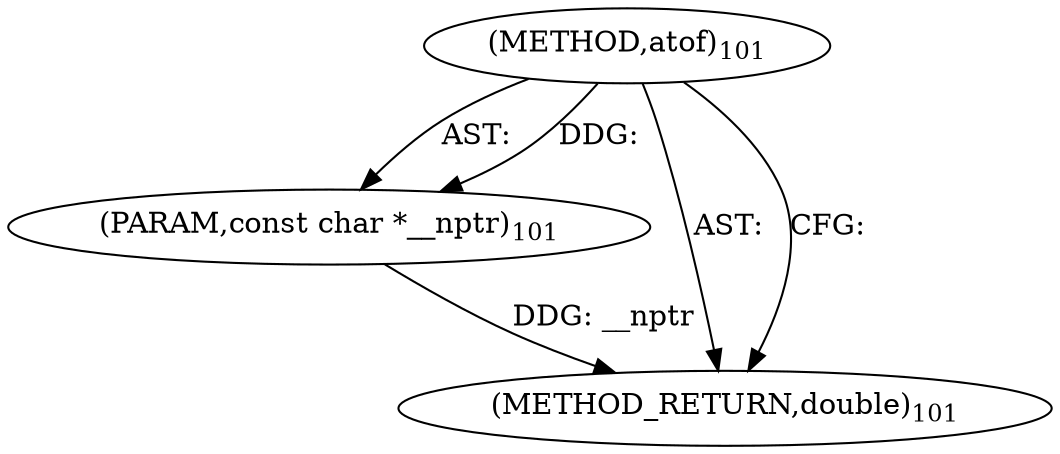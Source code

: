 digraph "atof" {  
"45348" [label = <(METHOD,atof)<SUB>101</SUB>> ]
"45349" [label = <(PARAM,const char *__nptr)<SUB>101</SUB>> ]
"45350" [label = <(METHOD_RETURN,double)<SUB>101</SUB>> ]
  "45348" -> "45349"  [ label = "AST: "] 
  "45348" -> "45350"  [ label = "AST: "] 
  "45348" -> "45350"  [ label = "CFG: "] 
  "45349" -> "45350"  [ label = "DDG: __nptr"] 
  "45348" -> "45349"  [ label = "DDG: "] 
}
